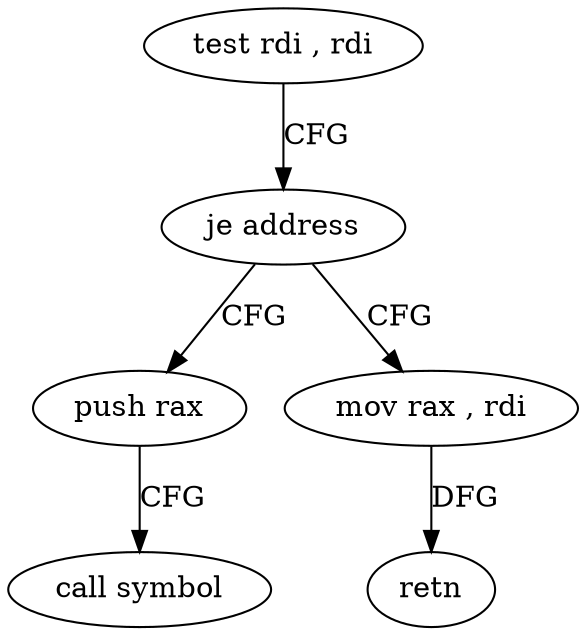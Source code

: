 digraph "func" {
"4215184" [label = "test rdi , rdi" ]
"4215187" [label = "je address" ]
"4215193" [label = "push rax" ]
"4215189" [label = "mov rax , rdi" ]
"4215194" [label = "call symbol" ]
"4215192" [label = "retn" ]
"4215184" -> "4215187" [ label = "CFG" ]
"4215187" -> "4215193" [ label = "CFG" ]
"4215187" -> "4215189" [ label = "CFG" ]
"4215193" -> "4215194" [ label = "CFG" ]
"4215189" -> "4215192" [ label = "DFG" ]
}
